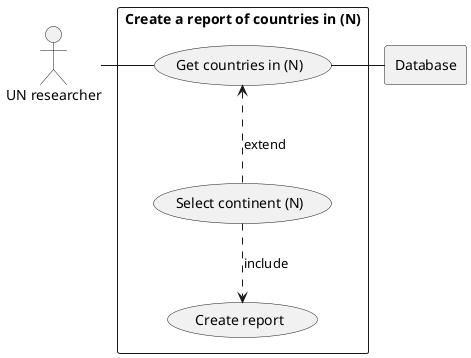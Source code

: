 @startuml

actor UR as "UN researcher"

rectangle Database

rectangle "Create a report of countries in (N)" {
    usecase UCG as "Get countries in (N)"
    usecase UCa as "Select continent (N)"
    usecase UCb as "Create report"

    UR - UCG
    UCG <.. UCa : extend
    UCa ..> UCb : include
    UCG - Database
}

@enduml